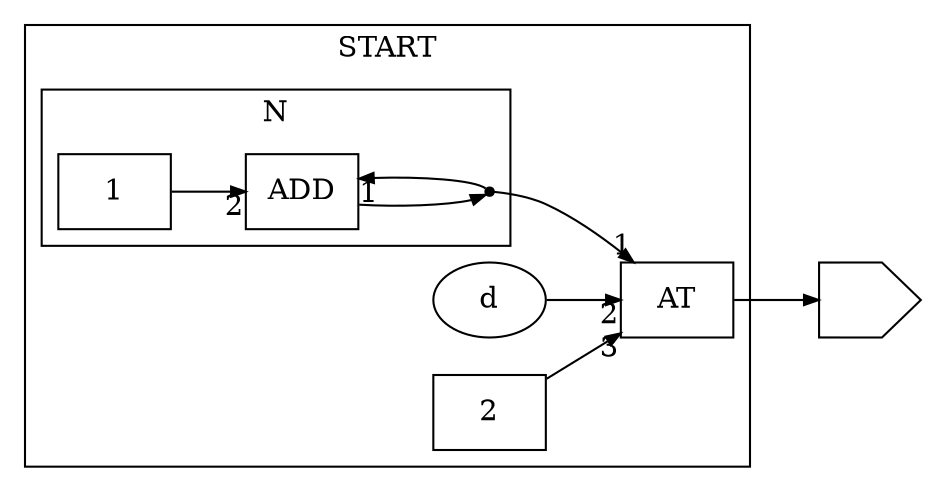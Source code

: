 digraph "G" {
	graph [
		fontsize = "14"
		fontname = "Times-Roman"
		fontcolor = "hot_pink"
		rankdir = "LR"
		bb = "0,0,494,194"
		color = "hot_pink"
	]
	node [
		fontsize = "14"
		fontname = "Times-Roman"
		fontcolor = "black"
		shape = "box"
		color = "black"
	]
	edge [
		fontsize = "14"
		fontname = "Times-Roman"
		fontcolor = "black"
		color = "black"
		arrowsize = "0.7"
		arrowtail = "none"
	]
	"aa4" [
		label = ""
		color = "black"
		width = "0.750000"
		fontsize = "14"
		fontname = "Times-Roman"
		fontcolor = "black"
		orientation = "270"
		pos = "459,88"
		height = "0.500000"
		shape = "house"
	]
	"op5" [
		label = "AT"
		color = "black"
		width = "0.750000"
		fontsize = "14"
		fontname = "Times-Roman"
		fontcolor = "black"
		pos = "367,88"
		height = "0.500000"
		shape = "box"
	]
	"aa3" [
		label = ""
		color = "black"
		width = "0.055556"
		fontsize = "14"
		fontname = "Times-Roman"
		fontcolor = "black"
		pos = "275,140"
		height = "0.055556"
		shape = "point"
	]
	"aa2" [
		label = "d"
		color = "black"
		width = "0.750000"
		fontsize = "14"
		fontname = "Times-Roman"
		fontcolor = "black"
		pos = "275,88"
		height = "0.500000"
		shape = "ellipse"
	]
	"aa6" [
		label = "2"
		color = "black"
		width = "0.750000"
		fontsize = "14"
		fontname = "Times-Roman"
		fontcolor = "black"
		pos = "275,34"
		height = "0.500000"
		shape = "box"
	]
	"op7" [
		label = "ADD"
		color = "black"
		width = "0.750000"
		fontsize = "14"
		fontname = "Times-Roman"
		fontcolor = "black"
		pos = "183,140"
		height = "0.500000"
		shape = "box"
	]
	"aa8" [
		label = "1"
		color = "black"
		width = "0.750000"
		fontsize = "14"
		fontname = "Times-Roman"
		fontcolor = "black"
		pos = "91,140"
		height = "0.500000"
		shape = "box"
	]
	{
		graph [
			fontsize = "14"
			fontname = "Times-Roman"
			fontcolor = "hot_pink"
			rankdir = "LR"
			rank = "max"
			lp = ""
			color = "hot_pink"
		]
		node [
			fontsize = "14"
			fontname = "Times-Roman"
			fontcolor = "black"
			shape = "box"
			color = "black"
		]
		edge [
			fontsize = "14"
			fontname = "Times-Roman"
			fontcolor = "black"
			color = "black"
			arrowsize = "0.7"
			arrowtail = "none"
		]
		"aa4"
	}
	subgraph "cluster0" {
		graph [
			fontsize = "14"
			fontname = "Times-Roman"
			fontcolor = "hot_pink"
			rankdir = "LR"
			label = "START"
			bb = "8,8,402,174"
			lp = "42,184"
			color = "hot_pink"
		]
		node [
			fontsize = "14"
			fontname = "Times-Roman"
			fontcolor = "black"
			shape = "box"
			color = "black"
		]
		edge [
			fontsize = "14"
			fontname = "Times-Roman"
			fontcolor = "black"
			color = "black"
			arrowsize = "0.7"
			arrowtail = "none"
		]
		"aa4"
		"op5"
		"aa3"
		"aa2"
		"aa6"
		"op7"
		"aa8"
		{
			graph [
				fontsize = "14"
				fontname = "Times-Roman"
				fontcolor = "hot_pink"
				rankdir = "LR"
				label = "START"
				rank = "min"
				lp = ""
				color = "hot_pink"
			]
			node [
				fontsize = "14"
				fontname = "Times-Roman"
				fontcolor = "black"
				shape = "box"
				color = "black"
			]
			edge [
				fontsize = "14"
				fontname = "Times-Roman"
				fontcolor = "black"
				color = "black"
				arrowsize = "0.7"
				arrowtail = "none"
			]
			"aa2"
			"aa6"
		}
		subgraph "cluster1" {
			graph [
				fontsize = "14"
				fontname = "Times-Roman"
				fontcolor = "hot_pink"
				rankdir = "LR"
				label = "N"
				bb = "36,114,285,166"
				lp = "49,176"
				color = "hot_pink"
			]
			node [
				fontsize = "14"
				fontname = "Times-Roman"
				fontcolor = "black"
				shape = "box"
				color = "black"
			]
			edge [
				fontsize = "14"
				fontname = "Times-Roman"
				fontcolor = "black"
				color = "black"
				arrowsize = "0.7"
				arrowtail = "none"
			]
			"aa3"
			"op7"
			"aa8"
			{
				graph [
					fontsize = "14"
					fontname = "Times-Roman"
					fontcolor = "hot_pink"
					rankdir = "LR"
					label = "N"
					rank = "max"
					lp = ""
					color = "hot_pink"
				]
				node [
					fontsize = "14"
					fontname = "Times-Roman"
					fontcolor = "black"
					shape = "box"
					color = "black"
				]
				edge [
					fontsize = "14"
					fontname = "Times-Roman"
					fontcolor = "black"
					color = "black"
					arrowsize = "0.7"
					arrowtail = "none"
				]
				"aa3"
			}
			{
				graph [
					fontsize = "14"
					fontname = "Times-Roman"
					fontcolor = "hot_pink"
					rankdir = "LR"
					label = "N"
					rank = "min"
					lp = ""
					color = "hot_pink"
				]
				node [
					fontsize = "14"
					fontname = "Times-Roman"
					fontcolor = "black"
					shape = "box"
					color = "black"
				]
				edge [
					fontsize = "14"
					fontname = "Times-Roman"
					fontcolor = "black"
					color = "black"
					arrowsize = "0.7"
					arrowtail = "none"
				]
				"aa8"
			}
		}
	}
	"op5" -> "aa4" [
		fontsize = "14"
		fontname = "Times-Roman"
		fontcolor = "black"
		pos = "e,437,88  394,88 406,88 419,88 430,88"
		color = "black"
		arrowsize = "0.7"
		arrowtail = "none"
	]
	"aa3" -> "op5" [
		color = "black"
		fontsize = "14"
		fontname = "Times-Roman"
		fontcolor = "black"
		pos = "e,350,106  277,140 282,141 293,141 302,138 318,132 334,120 345,110"
		headlabel = "1"
		head_lp = "346,115"
		arrowsize = "0.7"
		arrowtail = "none"
	]
	"aa2" -> "op5" [
		color = "black"
		fontsize = "14"
		fontname = "Times-Roman"
		fontcolor = "black"
		pos = "e,340,88  302,88 312,88 323,88 333,88"
		headlabel = "2"
		head_lp = "331,92"
		arrowsize = "0.7"
		arrowtail = "none"
	]
	"aa6" -> "op5" [
		color = "black"
		fontsize = "14"
		fontname = "Times-Roman"
		fontcolor = "black"
		pos = "e,340,72  302,50 312,56 324,62 334,69"
		headlabel = "3"
		head_lp = "330,72"
		arrowsize = "0.7"
		arrowtail = "none"
	]
	"op7" -> "aa3" [
		fontsize = "14"
		fontname = "Times-Roman"
		fontcolor = "black"
		pos = "e,274,138  210,134 231,132 260,134 271,137"
		color = "black"
		arrowsize = "0.7"
		arrowtail = "none"
	]
	"aa3" -> "op7" [
		color = "black"
		fontsize = "14"
		fontname = "Times-Roman"
		fontcolor = "black"
		pos = "s,210,146  216,146 240,148 268,146 274,142"
		headlabel = "1"
		head_lp = "219,142"
		arrowsize = "0.7"
		arrowtail = "none"
	]
	"aa8" -> "op7" [
		color = "black"
		fontsize = "14"
		fontname = "Times-Roman"
		fontcolor = "black"
		pos = "e,156,140  118,140 128,140 139,140 149,140"
		headlabel = "2"
		head_lp = "147,144"
		arrowsize = "0.7"
		arrowtail = "none"
	]
}
